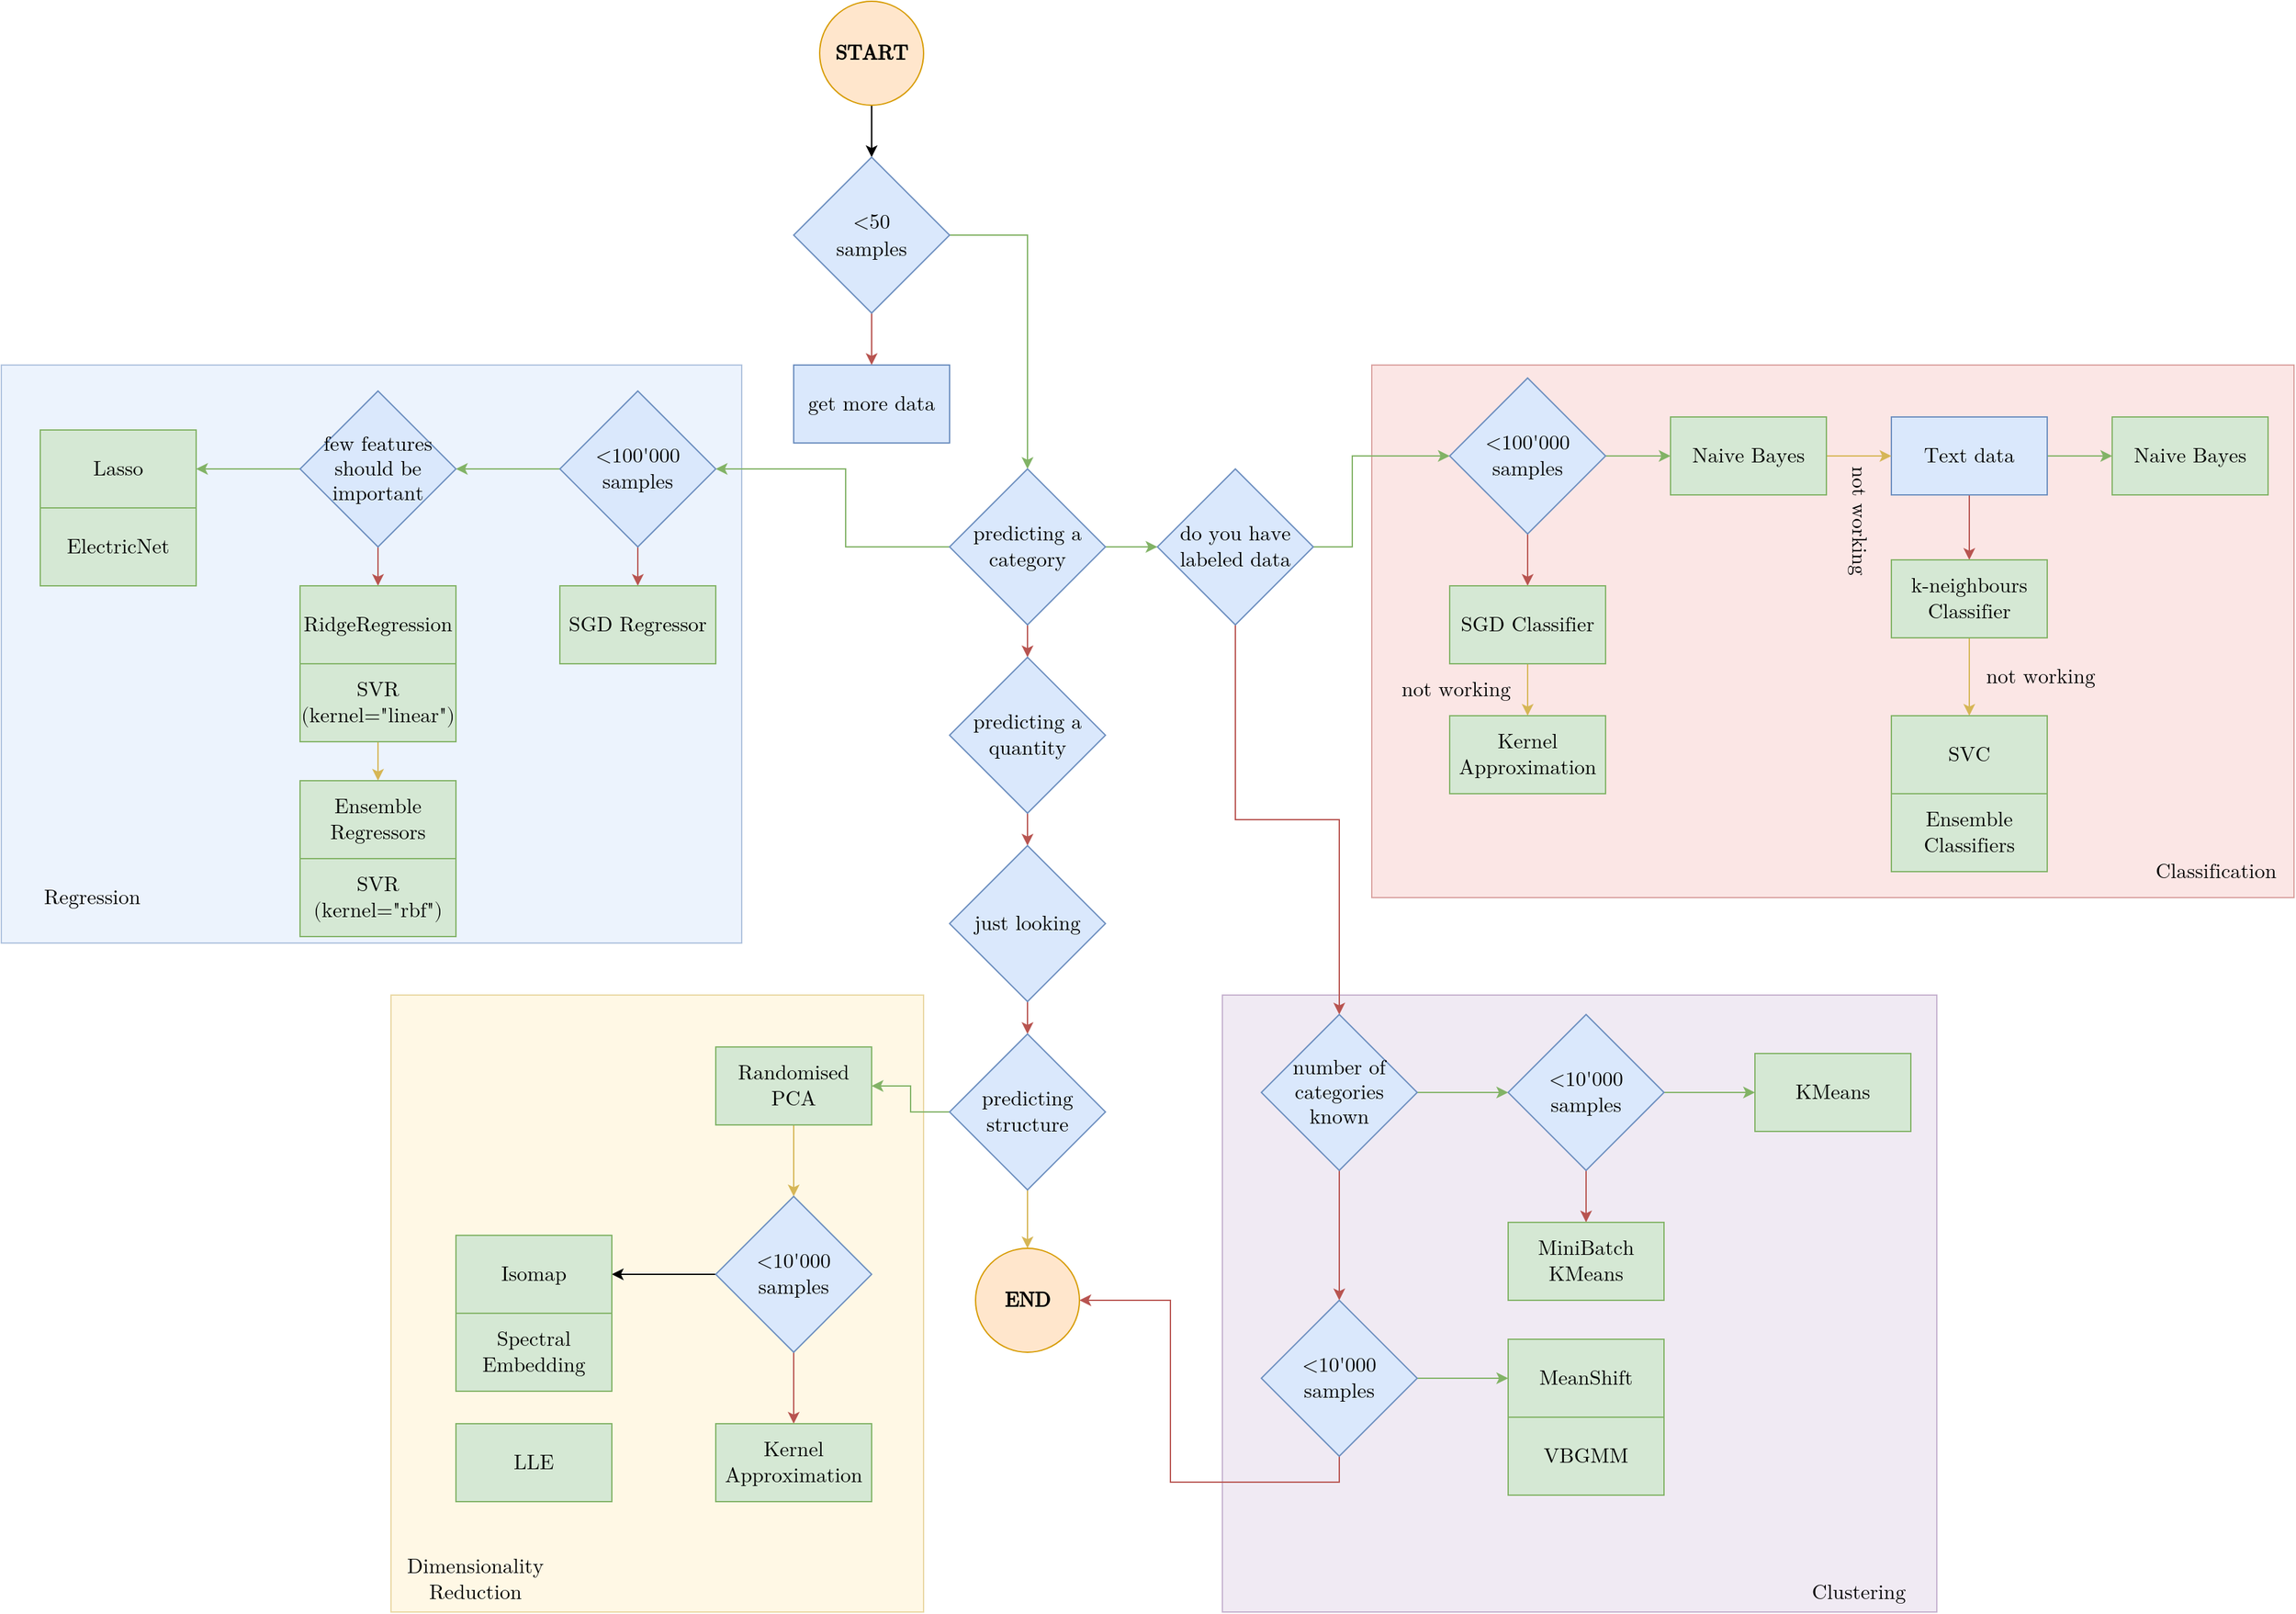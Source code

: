 <mxfile version="12.7.1" type="device"><diagram id="BPvc80WWbTM-OmR39IqV" name="Page-1"><mxGraphModel dx="2440" dy="2256" grid="1" gridSize="10" guides="1" tooltips="1" connect="1" arrows="1" fold="1" page="1" pageScale="1" pageWidth="827" pageHeight="1169" math="0" shadow="0"><root><mxCell id="0"/><mxCell id="1" parent="0"/><mxCell id="WRTZUpsLFFW3ph_ouLHa-103" value="" style="rounded=0;whiteSpace=wrap;html=1;fontFamily=Latin Modern Math;fontSize=16;fillColor=#dae8fc;strokeColor=#6c8ebf;opacity=50;" parent="1" vertex="1"><mxGeometry x="110" y="380" width="570" height="445" as="geometry"/></mxCell><mxCell id="WRTZUpsLFFW3ph_ouLHa-101" value="" style="rounded=0;whiteSpace=wrap;html=1;fontFamily=Latin Modern Math;fontSize=16;fillColor=#fff2cc;strokeColor=#d6b656;opacity=50;" parent="1" vertex="1"><mxGeometry x="410" y="865" width="410" height="475" as="geometry"/></mxCell><mxCell id="WRTZUpsLFFW3ph_ouLHa-60" value="" style="rounded=0;whiteSpace=wrap;html=1;fontFamily=Latin Modern Math;fontSize=16;fillColor=#e1d5e7;strokeColor=#9673a6;opacity=50;" parent="1" vertex="1"><mxGeometry x="1050" y="865" width="550" height="475" as="geometry"/></mxCell><mxCell id="WRTZUpsLFFW3ph_ouLHa-35" value="" style="rounded=0;whiteSpace=wrap;html=1;fontFamily=Latin Modern Math;fontSize=16;fillColor=#f8cecc;strokeColor=#b85450;opacity=50;" parent="1" vertex="1"><mxGeometry x="1165" y="380" width="710" height="410" as="geometry"/></mxCell><mxCell id="WRTZUpsLFFW3ph_ouLHa-5" value="" style="edgeStyle=orthogonalEdgeStyle;rounded=0;orthogonalLoop=1;jettySize=auto;html=1;fontSize=16;" parent="1" source="WRTZUpsLFFW3ph_ouLHa-2" target="WRTZUpsLFFW3ph_ouLHa-6" edge="1"><mxGeometry relative="1" as="geometry"><mxPoint x="780" y="210" as="targetPoint"/></mxGeometry></mxCell><mxCell id="WRTZUpsLFFW3ph_ouLHa-2" value="&lt;div style=&quot;font-size: 16px;&quot;&gt;&lt;font style=&quot;font-size: 16px;&quot; face=&quot;Latin Modern Math&quot;&gt;START&lt;/font&gt;&lt;/div&gt;" style="ellipse;whiteSpace=wrap;html=1;aspect=fixed;fontSize=16;fontStyle=1;fillColor=#ffe6cc;strokeColor=#d79b00;" parent="1" vertex="1"><mxGeometry x="740" y="100" width="80" height="80" as="geometry"/></mxCell><mxCell id="WRTZUpsLFFW3ph_ouLHa-8" value="" style="edgeStyle=orthogonalEdgeStyle;rounded=0;orthogonalLoop=1;jettySize=auto;html=1;fontFamily=Latin Modern Math;fontSize=16;fillColor=#f8cecc;strokeColor=#b85450;" parent="1" source="WRTZUpsLFFW3ph_ouLHa-6" target="WRTZUpsLFFW3ph_ouLHa-7" edge="1"><mxGeometry relative="1" as="geometry"/></mxCell><mxCell id="WRTZUpsLFFW3ph_ouLHa-10" value="" style="edgeStyle=orthogonalEdgeStyle;rounded=0;orthogonalLoop=1;jettySize=auto;html=1;fontFamily=Latin Modern Math;fontSize=16;fillColor=#d5e8d4;strokeColor=#82b366;entryX=0.5;entryY=0;entryDx=0;entryDy=0;exitX=1;exitY=0.5;exitDx=0;exitDy=0;" parent="1" source="WRTZUpsLFFW3ph_ouLHa-6" target="WRTZUpsLFFW3ph_ouLHa-11" edge="1"><mxGeometry relative="1" as="geometry"/></mxCell><mxCell id="WRTZUpsLFFW3ph_ouLHa-6" value="&lt;div&gt;&lt;font face=&quot;Latin Modern Math&quot;&gt;&amp;lt;50&lt;/font&gt;&lt;/div&gt;&lt;div&gt;&lt;font face=&quot;Latin Modern Math&quot;&gt;samples&lt;/font&gt;&lt;/div&gt;" style="rhombus;whiteSpace=wrap;html=1;fontSize=16;fillColor=#dae8fc;strokeColor=#6c8ebf;" parent="1" vertex="1"><mxGeometry x="720" y="220" width="120" height="120" as="geometry"/></mxCell><mxCell id="WRTZUpsLFFW3ph_ouLHa-22" value="" style="edgeStyle=orthogonalEdgeStyle;rounded=0;orthogonalLoop=1;jettySize=auto;html=1;fontFamily=Latin Modern Math;fontSize=16;fillColor=#d5e8d4;strokeColor=#82b366;exitX=1;exitY=0.5;exitDx=0;exitDy=0;" parent="1" source="WRTZUpsLFFW3ph_ouLHa-9" target="WRTZUpsLFFW3ph_ouLHa-15" edge="1"><mxGeometry relative="1" as="geometry"><mxPoint x="1220" y="340" as="sourcePoint"/><Array as="points"><mxPoint x="1150" y="520"/><mxPoint x="1150" y="450"/></Array></mxGeometry></mxCell><mxCell id="WRTZUpsLFFW3ph_ouLHa-38" value="" style="edgeStyle=orthogonalEdgeStyle;rounded=0;orthogonalLoop=1;jettySize=auto;html=1;fontFamily=Latin Modern Math;fontSize=16;fillColor=#f8cecc;strokeColor=#b85450;" parent="1" source="WRTZUpsLFFW3ph_ouLHa-9" target="WRTZUpsLFFW3ph_ouLHa-37" edge="1"><mxGeometry relative="1" as="geometry"/></mxCell><mxCell id="WRTZUpsLFFW3ph_ouLHa-9" value="do you have labeled data" style="rhombus;whiteSpace=wrap;html=1;fontSize=16;fillColor=#dae8fc;strokeColor=#6c8ebf;fontFamily=Latin Modern Math;" parent="1" vertex="1"><mxGeometry x="1000" y="460" width="120" height="120" as="geometry"/></mxCell><mxCell id="WRTZUpsLFFW3ph_ouLHa-42" value="" style="edgeStyle=orthogonalEdgeStyle;rounded=0;orthogonalLoop=1;jettySize=auto;html=1;fontFamily=Latin Modern Math;fontSize=16;fillColor=#d5e8d4;strokeColor=#82b366;" parent="1" source="WRTZUpsLFFW3ph_ouLHa-37" target="WRTZUpsLFFW3ph_ouLHa-41" edge="1"><mxGeometry relative="1" as="geometry"/></mxCell><mxCell id="WRTZUpsLFFW3ph_ouLHa-53" value="" style="edgeStyle=orthogonalEdgeStyle;rounded=0;orthogonalLoop=1;jettySize=auto;html=1;fontFamily=Latin Modern Math;fontSize=16;fillColor=#f8cecc;strokeColor=#b85450;" parent="1" source="WRTZUpsLFFW3ph_ouLHa-37" target="WRTZUpsLFFW3ph_ouLHa-52" edge="1"><mxGeometry relative="1" as="geometry"/></mxCell><mxCell id="WRTZUpsLFFW3ph_ouLHa-37" value="&lt;div&gt;number of categories&lt;/div&gt;&lt;div&gt;known&lt;/div&gt;" style="rhombus;whiteSpace=wrap;html=1;fontSize=16;fillColor=#dae8fc;strokeColor=#6c8ebf;fontFamily=Latin Modern Math;" parent="1" vertex="1"><mxGeometry x="1080" y="880" width="120" height="120" as="geometry"/></mxCell><mxCell id="WRTZUpsLFFW3ph_ouLHa-49" value="" style="edgeStyle=orthogonalEdgeStyle;rounded=0;orthogonalLoop=1;jettySize=auto;html=1;fontFamily=Latin Modern Math;fontSize=16;fillColor=#d5e8d4;strokeColor=#82b366;" parent="1" source="WRTZUpsLFFW3ph_ouLHa-41" target="WRTZUpsLFFW3ph_ouLHa-43" edge="1"><mxGeometry relative="1" as="geometry"/></mxCell><mxCell id="WRTZUpsLFFW3ph_ouLHa-51" value="" style="edgeStyle=orthogonalEdgeStyle;rounded=0;orthogonalLoop=1;jettySize=auto;html=1;fontFamily=Latin Modern Math;fontSize=16;fillColor=#f8cecc;strokeColor=#b85450;" parent="1" source="WRTZUpsLFFW3ph_ouLHa-41" target="WRTZUpsLFFW3ph_ouLHa-50" edge="1"><mxGeometry relative="1" as="geometry"/></mxCell><mxCell id="WRTZUpsLFFW3ph_ouLHa-41" value="&lt;div&gt;&amp;lt;10'000&lt;/div&gt;&lt;div&gt;samples&lt;/div&gt;" style="rhombus;whiteSpace=wrap;html=1;fontSize=16;fillColor=#dae8fc;strokeColor=#6c8ebf;fontFamily=Latin Modern Math;" parent="1" vertex="1"><mxGeometry x="1270" y="880" width="120" height="120" as="geometry"/></mxCell><mxCell id="WRTZUpsLFFW3ph_ouLHa-7" value="get more data" style="rounded=0;whiteSpace=wrap;html=1;fontSize=16;fontFamily=Latin Modern Math;fillColor=#dae8fc;strokeColor=#6c8ebf;" parent="1" vertex="1"><mxGeometry x="720" y="380" width="120" height="60" as="geometry"/></mxCell><mxCell id="WRTZUpsLFFW3ph_ouLHa-44" value="" style="edgeStyle=orthogonalEdgeStyle;rounded=0;orthogonalLoop=1;jettySize=auto;html=1;fontFamily=Latin Modern Math;fontSize=16;fillColor=#d5e8d4;strokeColor=#82b366;" parent="1" source="WRTZUpsLFFW3ph_ouLHa-11" target="WRTZUpsLFFW3ph_ouLHa-9" edge="1"><mxGeometry relative="1" as="geometry"/></mxCell><mxCell id="WRTZUpsLFFW3ph_ouLHa-61" value="" style="edgeStyle=orthogonalEdgeStyle;rounded=0;orthogonalLoop=1;jettySize=auto;html=1;fontFamily=Latin Modern Math;fontSize=16;fillColor=#f8cecc;strokeColor=#b85450;" parent="1" source="WRTZUpsLFFW3ph_ouLHa-11" target="WRTZUpsLFFW3ph_ouLHa-13" edge="1"><mxGeometry relative="1" as="geometry"/></mxCell><mxCell id="WRTZUpsLFFW3ph_ouLHa-73" value="" style="edgeStyle=orthogonalEdgeStyle;rounded=0;orthogonalLoop=1;jettySize=auto;html=1;fontFamily=Latin Modern Math;fontSize=16;fillColor=#d5e8d4;strokeColor=#82b366;entryX=1;entryY=0.5;entryDx=0;entryDy=0;" parent="1" source="WRTZUpsLFFW3ph_ouLHa-11" target="WRTZUpsLFFW3ph_ouLHa-72" edge="1"><mxGeometry relative="1" as="geometry"><Array as="points"><mxPoint x="760" y="520"/><mxPoint x="760" y="460"/></Array></mxGeometry></mxCell><mxCell id="WRTZUpsLFFW3ph_ouLHa-11" value="predicting a category" style="rhombus;whiteSpace=wrap;html=1;fontSize=16;fillColor=#dae8fc;strokeColor=#6c8ebf;fontFamily=Latin Modern Math;" parent="1" vertex="1"><mxGeometry x="840" y="460" width="120" height="120" as="geometry"/></mxCell><mxCell id="WRTZUpsLFFW3ph_ouLHa-63" value="" style="edgeStyle=orthogonalEdgeStyle;rounded=0;orthogonalLoop=1;jettySize=auto;html=1;fontFamily=Latin Modern Math;fontSize=16;fillColor=#f8cecc;strokeColor=#b85450;" parent="1" source="WRTZUpsLFFW3ph_ouLHa-13" target="WRTZUpsLFFW3ph_ouLHa-62" edge="1"><mxGeometry relative="1" as="geometry"/></mxCell><mxCell id="WRTZUpsLFFW3ph_ouLHa-13" value="predicting a quantity" style="rhombus;whiteSpace=wrap;html=1;fontSize=16;fillColor=#dae8fc;strokeColor=#6c8ebf;fontFamily=Latin Modern Math;" parent="1" vertex="1"><mxGeometry x="840" y="605" width="120" height="120" as="geometry"/></mxCell><mxCell id="WRTZUpsLFFW3ph_ouLHa-65" value="" style="edgeStyle=orthogonalEdgeStyle;rounded=0;orthogonalLoop=1;jettySize=auto;html=1;fontFamily=Latin Modern Math;fontSize=16;fillColor=#f8cecc;strokeColor=#b85450;" parent="1" source="WRTZUpsLFFW3ph_ouLHa-62" target="WRTZUpsLFFW3ph_ouLHa-64" edge="1"><mxGeometry relative="1" as="geometry"/></mxCell><mxCell id="WRTZUpsLFFW3ph_ouLHa-92" value="" style="edgeStyle=orthogonalEdgeStyle;rounded=0;orthogonalLoop=1;jettySize=auto;html=1;fontFamily=Latin Modern Math;fontSize=16;fillColor=#d5e8d4;strokeColor=#82b366;exitX=0;exitY=0.5;exitDx=0;exitDy=0;" parent="1" source="WRTZUpsLFFW3ph_ouLHa-64" target="WRTZUpsLFFW3ph_ouLHa-90" edge="1"><mxGeometry relative="1" as="geometry"><mxPoint x="830" y="935" as="sourcePoint"/></mxGeometry></mxCell><mxCell id="WRTZUpsLFFW3ph_ouLHa-62" value="just looking" style="rhombus;whiteSpace=wrap;html=1;fontSize=16;fillColor=#dae8fc;strokeColor=#6c8ebf;fontFamily=Latin Modern Math;" parent="1" vertex="1"><mxGeometry x="840" y="750" width="120" height="120" as="geometry"/></mxCell><mxCell id="WRTZUpsLFFW3ph_ouLHa-69" value="" style="edgeStyle=orthogonalEdgeStyle;rounded=0;orthogonalLoop=1;jettySize=auto;html=1;fontFamily=Latin Modern Math;fontSize=16;fillColor=#fff2cc;strokeColor=#d6b656;" parent="1" source="WRTZUpsLFFW3ph_ouLHa-64" target="WRTZUpsLFFW3ph_ouLHa-57" edge="1"><mxGeometry relative="1" as="geometry"><mxPoint x="880" y="920" as="targetPoint"/></mxGeometry></mxCell><mxCell id="WRTZUpsLFFW3ph_ouLHa-64" value="predicting structure" style="rhombus;whiteSpace=wrap;html=1;fontSize=16;fillColor=#dae8fc;strokeColor=#6c8ebf;fontFamily=Latin Modern Math;" parent="1" vertex="1"><mxGeometry x="840" y="895" width="120" height="120" as="geometry"/></mxCell><mxCell id="WRTZUpsLFFW3ph_ouLHa-18" value="" style="edgeStyle=orthogonalEdgeStyle;rounded=0;orthogonalLoop=1;jettySize=auto;html=1;fontFamily=Latin Modern Math;fontSize=16;fillColor=#f8cecc;strokeColor=#b85450;" parent="1" source="WRTZUpsLFFW3ph_ouLHa-15" target="WRTZUpsLFFW3ph_ouLHa-17" edge="1"><mxGeometry relative="1" as="geometry"/></mxCell><mxCell id="WRTZUpsLFFW3ph_ouLHa-46" value="" style="edgeStyle=orthogonalEdgeStyle;rounded=0;orthogonalLoop=1;jettySize=auto;html=1;fontFamily=Latin Modern Math;fontSize=16;fillColor=#d5e8d4;strokeColor=#82b366;" parent="1" source="WRTZUpsLFFW3ph_ouLHa-15" target="WRTZUpsLFFW3ph_ouLHa-45" edge="1"><mxGeometry relative="1" as="geometry"/></mxCell><mxCell id="WRTZUpsLFFW3ph_ouLHa-15" value="&lt;div&gt;&amp;lt;100'000&lt;/div&gt;&lt;div&gt;samples&lt;/div&gt;" style="rhombus;whiteSpace=wrap;html=1;fontSize=16;fillColor=#dae8fc;strokeColor=#6c8ebf;fontFamily=Latin Modern Math;" parent="1" vertex="1"><mxGeometry x="1225" y="390" width="120" height="120" as="geometry"/></mxCell><mxCell id="WRTZUpsLFFW3ph_ouLHa-20" value="" style="edgeStyle=orthogonalEdgeStyle;rounded=0;orthogonalLoop=1;jettySize=auto;html=1;fontFamily=Latin Modern Math;fontSize=16;fillColor=#fff2cc;strokeColor=#d6b656;" parent="1" source="WRTZUpsLFFW3ph_ouLHa-17" target="WRTZUpsLFFW3ph_ouLHa-19" edge="1"><mxGeometry relative="1" as="geometry"/></mxCell><mxCell id="WRTZUpsLFFW3ph_ouLHa-17" value="SGD Classifier" style="rounded=0;whiteSpace=wrap;html=1;fontFamily=Latin Modern Math;fontSize=16;fillColor=#d5e8d4;strokeColor=#82b366;" parent="1" vertex="1"><mxGeometry x="1225" y="550" width="120" height="60" as="geometry"/></mxCell><mxCell id="WRTZUpsLFFW3ph_ouLHa-19" value="Kernel Approximation" style="rounded=0;whiteSpace=wrap;html=1;fontFamily=Latin Modern Math;fontSize=16;fillColor=#d5e8d4;strokeColor=#82b366;" parent="1" vertex="1"><mxGeometry x="1225" y="650" width="120" height="60" as="geometry"/></mxCell><mxCell id="WRTZUpsLFFW3ph_ouLHa-21" value="not working" style="text;html=1;strokeColor=none;fillColor=none;align=center;verticalAlign=middle;whiteSpace=wrap;rounded=0;fontFamily=Latin Modern Math;fontSize=16;" parent="1" vertex="1"><mxGeometry x="1635" y="610" width="90" height="20" as="geometry"/></mxCell><mxCell id="WRTZUpsLFFW3ph_ouLHa-26" value="" style="edgeStyle=orthogonalEdgeStyle;rounded=0;orthogonalLoop=1;jettySize=auto;html=1;fontFamily=Latin Modern Math;fontSize=16;fillColor=#d5e8d4;strokeColor=#82b366;" parent="1" source="WRTZUpsLFFW3ph_ouLHa-23" target="WRTZUpsLFFW3ph_ouLHa-25" edge="1"><mxGeometry relative="1" as="geometry"/></mxCell><mxCell id="WRTZUpsLFFW3ph_ouLHa-28" value="" style="edgeStyle=orthogonalEdgeStyle;rounded=0;orthogonalLoop=1;jettySize=auto;html=1;fontFamily=Latin Modern Math;fontSize=16;fillColor=#f8cecc;strokeColor=#b85450;" parent="1" source="WRTZUpsLFFW3ph_ouLHa-23" target="WRTZUpsLFFW3ph_ouLHa-27" edge="1"><mxGeometry relative="1" as="geometry"/></mxCell><mxCell id="WRTZUpsLFFW3ph_ouLHa-23" value="Text data" style="rounded=0;whiteSpace=wrap;html=1;fontSize=16;fontFamily=Latin Modern Math;fillColor=#dae8fc;strokeColor=#6c8ebf;" parent="1" vertex="1"><mxGeometry x="1565" y="420" width="120" height="60" as="geometry"/></mxCell><mxCell id="WRTZUpsLFFW3ph_ouLHa-25" value="Naive Bayes" style="rounded=0;whiteSpace=wrap;html=1;fontFamily=Latin Modern Math;fontSize=16;fillColor=#d5e8d4;strokeColor=#82b366;" parent="1" vertex="1"><mxGeometry x="1735" y="420" width="120" height="60" as="geometry"/></mxCell><mxCell id="WRTZUpsLFFW3ph_ouLHa-30" value="" style="edgeStyle=orthogonalEdgeStyle;rounded=0;orthogonalLoop=1;jettySize=auto;html=1;fontFamily=Latin Modern Math;fontSize=16;fillColor=#fff2cc;strokeColor=#d6b656;" parent="1" source="WRTZUpsLFFW3ph_ouLHa-27" target="WRTZUpsLFFW3ph_ouLHa-29" edge="1"><mxGeometry relative="1" as="geometry"/></mxCell><mxCell id="WRTZUpsLFFW3ph_ouLHa-27" value="k-neighbours Classifier" style="rounded=0;whiteSpace=wrap;html=1;fontFamily=Latin Modern Math;fontSize=16;fillColor=#d5e8d4;strokeColor=#82b366;" parent="1" vertex="1"><mxGeometry x="1565" y="530" width="120" height="60" as="geometry"/></mxCell><mxCell id="WRTZUpsLFFW3ph_ouLHa-29" value="SVC&lt;br&gt;" style="rounded=0;whiteSpace=wrap;html=1;fontFamily=Latin Modern Math;fontSize=16;fillColor=#d5e8d4;strokeColor=#82b366;" parent="1" vertex="1"><mxGeometry x="1565" y="650" width="120" height="60" as="geometry"/></mxCell><mxCell id="WRTZUpsLFFW3ph_ouLHa-31" value="Ensemble Classifiers" style="rounded=0;whiteSpace=wrap;html=1;fontFamily=Latin Modern Math;fontSize=16;fillColor=#d5e8d4;strokeColor=#82b366;" parent="1" vertex="1"><mxGeometry x="1565" y="710" width="120" height="60" as="geometry"/></mxCell><mxCell id="WRTZUpsLFFW3ph_ouLHa-32" value="not working" style="text;html=1;strokeColor=none;fillColor=none;align=center;verticalAlign=middle;whiteSpace=wrap;rounded=0;fontFamily=Latin Modern Math;fontSize=16;" parent="1" vertex="1"><mxGeometry x="1185" y="620" width="90" height="20" as="geometry"/></mxCell><mxCell id="WRTZUpsLFFW3ph_ouLHa-34" value="not working" style="text;html=1;strokeColor=none;fillColor=none;align=center;verticalAlign=middle;whiteSpace=wrap;rounded=0;fontFamily=Latin Modern Math;fontSize=16;rotation=90;" parent="1" vertex="1"><mxGeometry x="1495" y="490" width="90" height="20" as="geometry"/></mxCell><mxCell id="WRTZUpsLFFW3ph_ouLHa-36" value="Classification" style="text;html=1;strokeColor=none;fillColor=none;align=center;verticalAlign=middle;whiteSpace=wrap;rounded=0;fontFamily=Latin Modern Math;fontSize=16;opacity=50;" parent="1" vertex="1"><mxGeometry x="1765" y="760" width="100" height="20" as="geometry"/></mxCell><mxCell id="WRTZUpsLFFW3ph_ouLHa-43" value="KMeans" style="rounded=0;whiteSpace=wrap;html=1;fontFamily=Latin Modern Math;fontSize=16;fillColor=#d5e8d4;strokeColor=#82b366;" parent="1" vertex="1"><mxGeometry x="1460" y="910" width="120" height="60" as="geometry"/></mxCell><mxCell id="WRTZUpsLFFW3ph_ouLHa-47" value="" style="edgeStyle=orthogonalEdgeStyle;rounded=0;orthogonalLoop=1;jettySize=auto;html=1;fontFamily=Latin Modern Math;fontSize=16;fillColor=#fff2cc;strokeColor=#d6b656;" parent="1" source="WRTZUpsLFFW3ph_ouLHa-45" target="WRTZUpsLFFW3ph_ouLHa-23" edge="1"><mxGeometry relative="1" as="geometry"/></mxCell><mxCell id="WRTZUpsLFFW3ph_ouLHa-45" value="Naive Bayes" style="rounded=0;whiteSpace=wrap;html=1;fontFamily=Latin Modern Math;fontSize=16;fillColor=#d5e8d4;strokeColor=#82b366;" parent="1" vertex="1"><mxGeometry x="1395" y="420" width="120" height="60" as="geometry"/></mxCell><mxCell id="WRTZUpsLFFW3ph_ouLHa-50" value="MiniBatch KMeans" style="rounded=0;whiteSpace=wrap;html=1;fontFamily=Latin Modern Math;fontSize=16;fillColor=#d5e8d4;strokeColor=#82b366;" parent="1" vertex="1"><mxGeometry x="1270" y="1040" width="120" height="60" as="geometry"/></mxCell><mxCell id="WRTZUpsLFFW3ph_ouLHa-56" value="" style="edgeStyle=orthogonalEdgeStyle;rounded=0;orthogonalLoop=1;jettySize=auto;html=1;fontFamily=Latin Modern Math;fontSize=16;fillColor=#d5e8d4;strokeColor=#82b366;" parent="1" source="WRTZUpsLFFW3ph_ouLHa-52" target="WRTZUpsLFFW3ph_ouLHa-54" edge="1"><mxGeometry relative="1" as="geometry"/></mxCell><mxCell id="WRTZUpsLFFW3ph_ouLHa-58" value="" style="edgeStyle=orthogonalEdgeStyle;rounded=0;orthogonalLoop=1;jettySize=auto;html=1;fontFamily=Latin Modern Math;fontSize=16;fillColor=#f8cecc;strokeColor=#b85450;exitX=0.5;exitY=1;exitDx=0;exitDy=0;" parent="1" source="WRTZUpsLFFW3ph_ouLHa-52" target="WRTZUpsLFFW3ph_ouLHa-57" edge="1"><mxGeometry relative="1" as="geometry"/></mxCell><mxCell id="WRTZUpsLFFW3ph_ouLHa-52" value="&lt;div&gt;&amp;lt;10'000&lt;/div&gt;&lt;div&gt;samples&lt;/div&gt;" style="rhombus;whiteSpace=wrap;html=1;fontSize=16;fillColor=#dae8fc;strokeColor=#6c8ebf;fontFamily=Latin Modern Math;" parent="1" vertex="1"><mxGeometry x="1080" y="1100" width="120" height="120" as="geometry"/></mxCell><mxCell id="WRTZUpsLFFW3ph_ouLHa-54" value="MeanShift" style="rounded=0;whiteSpace=wrap;html=1;fontFamily=Latin Modern Math;fontSize=16;fillColor=#d5e8d4;strokeColor=#82b366;" parent="1" vertex="1"><mxGeometry x="1270" y="1130" width="120" height="60" as="geometry"/></mxCell><mxCell id="WRTZUpsLFFW3ph_ouLHa-55" value="VBGMM" style="rounded=0;whiteSpace=wrap;html=1;fontFamily=Latin Modern Math;fontSize=16;fillColor=#d5e8d4;strokeColor=#82b366;" parent="1" vertex="1"><mxGeometry x="1270" y="1190" width="120" height="60" as="geometry"/></mxCell><mxCell id="WRTZUpsLFFW3ph_ouLHa-57" value="END" style="ellipse;whiteSpace=wrap;html=1;aspect=fixed;fontSize=16;fontStyle=1;fillColor=#ffe6cc;strokeColor=#d79b00;fontFamily=Latin Modern Math;" parent="1" vertex="1"><mxGeometry x="860" y="1060" width="80" height="80" as="geometry"/></mxCell><mxCell id="WRTZUpsLFFW3ph_ouLHa-59" value="Clustering" style="text;html=1;strokeColor=none;fillColor=none;align=center;verticalAlign=middle;whiteSpace=wrap;rounded=0;fontFamily=Latin Modern Math;fontSize=16;opacity=50;" parent="1" vertex="1"><mxGeometry x="1490" y="1315" width="100" height="20" as="geometry"/></mxCell><mxCell id="WRTZUpsLFFW3ph_ouLHa-75" value="" style="edgeStyle=orthogonalEdgeStyle;rounded=0;orthogonalLoop=1;jettySize=auto;html=1;fontFamily=Latin Modern Math;fontSize=16;fillColor=#f8cecc;strokeColor=#b85450;" parent="1" source="WRTZUpsLFFW3ph_ouLHa-72" target="WRTZUpsLFFW3ph_ouLHa-74" edge="1"><mxGeometry relative="1" as="geometry"/></mxCell><mxCell id="WRTZUpsLFFW3ph_ouLHa-77" value="" style="edgeStyle=orthogonalEdgeStyle;rounded=0;orthogonalLoop=1;jettySize=auto;html=1;fontFamily=Latin Modern Math;fontSize=16;fillColor=#d5e8d4;strokeColor=#82b366;" parent="1" source="WRTZUpsLFFW3ph_ouLHa-72" target="WRTZUpsLFFW3ph_ouLHa-76" edge="1"><mxGeometry relative="1" as="geometry"/></mxCell><mxCell id="WRTZUpsLFFW3ph_ouLHa-72" value="&lt;div&gt;&amp;lt;100'000&lt;/div&gt;&lt;div&gt;samples&lt;/div&gt;" style="rhombus;whiteSpace=wrap;html=1;fontSize=16;fillColor=#dae8fc;strokeColor=#6c8ebf;fontFamily=Latin Modern Math;" parent="1" vertex="1"><mxGeometry x="540" y="400" width="120" height="120" as="geometry"/></mxCell><mxCell id="WRTZUpsLFFW3ph_ouLHa-80" value="" style="edgeStyle=orthogonalEdgeStyle;rounded=0;orthogonalLoop=1;jettySize=auto;html=1;fontFamily=Latin Modern Math;fontSize=16;fillColor=#d5e8d4;strokeColor=#82b366;" parent="1" source="WRTZUpsLFFW3ph_ouLHa-76" target="WRTZUpsLFFW3ph_ouLHa-78" edge="1"><mxGeometry relative="1" as="geometry"/></mxCell><mxCell id="WRTZUpsLFFW3ph_ouLHa-84" value="" style="edgeStyle=orthogonalEdgeStyle;rounded=0;orthogonalLoop=1;jettySize=auto;html=1;fontFamily=Latin Modern Math;fontSize=16;fillColor=#f8cecc;strokeColor=#b85450;" parent="1" source="WRTZUpsLFFW3ph_ouLHa-76" target="WRTZUpsLFFW3ph_ouLHa-82" edge="1"><mxGeometry relative="1" as="geometry"/></mxCell><mxCell id="WRTZUpsLFFW3ph_ouLHa-76" value="&lt;div&gt;few features&lt;/div&gt;&lt;div&gt;should be important&lt;/div&gt;" style="rhombus;whiteSpace=wrap;html=1;fontSize=16;fillColor=#dae8fc;strokeColor=#6c8ebf;fontFamily=Latin Modern Math;" parent="1" vertex="1"><mxGeometry x="340" y="400" width="120" height="120" as="geometry"/></mxCell><mxCell id="WRTZUpsLFFW3ph_ouLHa-74" value="SGD Regressor" style="rounded=0;whiteSpace=wrap;html=1;fontFamily=Latin Modern Math;fontSize=16;fillColor=#d5e8d4;strokeColor=#82b366;" parent="1" vertex="1"><mxGeometry x="540" y="550" width="120" height="60" as="geometry"/></mxCell><mxCell id="WRTZUpsLFFW3ph_ouLHa-78" value="Lasso" style="rounded=0;whiteSpace=wrap;html=1;fontFamily=Latin Modern Math;fontSize=16;fillColor=#d5e8d4;strokeColor=#82b366;" parent="1" vertex="1"><mxGeometry x="140" y="430" width="120" height="60" as="geometry"/></mxCell><mxCell id="WRTZUpsLFFW3ph_ouLHa-79" value="ElectricNet" style="rounded=0;whiteSpace=wrap;html=1;fontFamily=Latin Modern Math;fontSize=16;fillColor=#d5e8d4;strokeColor=#82b366;" parent="1" vertex="1"><mxGeometry x="140" y="490" width="120" height="60" as="geometry"/></mxCell><mxCell id="WRTZUpsLFFW3ph_ouLHa-82" value="RidgeRegression" style="rounded=0;whiteSpace=wrap;html=1;fontFamily=Latin Modern Math;fontSize=16;fillColor=#d5e8d4;strokeColor=#82b366;" parent="1" vertex="1"><mxGeometry x="340" y="550" width="120" height="60" as="geometry"/></mxCell><mxCell id="WRTZUpsLFFW3ph_ouLHa-87" value="" style="edgeStyle=orthogonalEdgeStyle;rounded=0;orthogonalLoop=1;jettySize=auto;html=1;fontFamily=Latin Modern Math;fontSize=16;fillColor=#fff2cc;strokeColor=#d6b656;" parent="1" source="WRTZUpsLFFW3ph_ouLHa-83" target="WRTZUpsLFFW3ph_ouLHa-85" edge="1"><mxGeometry relative="1" as="geometry"/></mxCell><mxCell id="WRTZUpsLFFW3ph_ouLHa-83" value="SVR&lt;br&gt;(kernel=&quot;linear&quot;)" style="rounded=0;whiteSpace=wrap;html=1;fontFamily=Latin Modern Math;fontSize=16;fillColor=#d5e8d4;strokeColor=#82b366;" parent="1" vertex="1"><mxGeometry x="340" y="610" width="120" height="60" as="geometry"/></mxCell><mxCell id="WRTZUpsLFFW3ph_ouLHa-85" value="Ensemble&lt;br&gt;Regressors" style="rounded=0;whiteSpace=wrap;html=1;fontFamily=Latin Modern Math;fontSize=16;fillColor=#d5e8d4;strokeColor=#82b366;" parent="1" vertex="1"><mxGeometry x="340" y="700" width="120" height="60" as="geometry"/></mxCell><mxCell id="WRTZUpsLFFW3ph_ouLHa-86" value="SVR&lt;br&gt;(kernel=&quot;rbf&quot;)" style="rounded=0;whiteSpace=wrap;html=1;fontFamily=Latin Modern Math;fontSize=16;fillColor=#d5e8d4;strokeColor=#82b366;" parent="1" vertex="1"><mxGeometry x="340" y="760" width="120" height="60" as="geometry"/></mxCell><mxCell id="WRTZUpsLFFW3ph_ouLHa-94" value="" style="edgeStyle=orthogonalEdgeStyle;rounded=0;orthogonalLoop=1;jettySize=auto;html=1;fontFamily=Latin Modern Math;fontSize=16;fillColor=#fff2cc;strokeColor=#d6b656;" parent="1" source="WRTZUpsLFFW3ph_ouLHa-90" target="WRTZUpsLFFW3ph_ouLHa-93" edge="1"><mxGeometry relative="1" as="geometry"/></mxCell><mxCell id="WRTZUpsLFFW3ph_ouLHa-90" value="Randomised PCA" style="rounded=0;whiteSpace=wrap;html=1;fontFamily=Latin Modern Math;fontSize=16;fillColor=#d5e8d4;strokeColor=#82b366;" parent="1" vertex="1"><mxGeometry x="660" y="905" width="120" height="60" as="geometry"/></mxCell><mxCell id="WRTZUpsLFFW3ph_ouLHa-96" value="" style="edgeStyle=orthogonalEdgeStyle;rounded=0;orthogonalLoop=1;jettySize=auto;html=1;fontFamily=Latin Modern Math;fontSize=16;fillColor=#f8cecc;strokeColor=#b85450;" parent="1" source="WRTZUpsLFFW3ph_ouLHa-93" target="WRTZUpsLFFW3ph_ouLHa-95" edge="1"><mxGeometry relative="1" as="geometry"/></mxCell><mxCell id="WRTZUpsLFFW3ph_ouLHa-99" value="" style="edgeStyle=orthogonalEdgeStyle;rounded=0;orthogonalLoop=1;jettySize=auto;html=1;fontFamily=Latin Modern Math;fontSize=16;" parent="1" source="WRTZUpsLFFW3ph_ouLHa-93" target="WRTZUpsLFFW3ph_ouLHa-97" edge="1"><mxGeometry relative="1" as="geometry"/></mxCell><mxCell id="WRTZUpsLFFW3ph_ouLHa-93" value="&lt;div&gt;&amp;lt;10'000&lt;/div&gt;&lt;div&gt;samples&lt;/div&gt;" style="rhombus;whiteSpace=wrap;html=1;fontSize=16;fillColor=#dae8fc;strokeColor=#6c8ebf;fontFamily=Latin Modern Math;" parent="1" vertex="1"><mxGeometry x="660" y="1020" width="120" height="120" as="geometry"/></mxCell><mxCell id="WRTZUpsLFFW3ph_ouLHa-95" value="Kernel Approximation" style="rounded=0;whiteSpace=wrap;html=1;fontFamily=Latin Modern Math;fontSize=16;fillColor=#d5e8d4;strokeColor=#82b366;" parent="1" vertex="1"><mxGeometry x="660" y="1195" width="120" height="60" as="geometry"/></mxCell><mxCell id="WRTZUpsLFFW3ph_ouLHa-97" value="Isomap" style="rounded=0;whiteSpace=wrap;html=1;fontFamily=Latin Modern Math;fontSize=16;fillColor=#d5e8d4;strokeColor=#82b366;" parent="1" vertex="1"><mxGeometry x="460" y="1050" width="120" height="60" as="geometry"/></mxCell><mxCell id="WRTZUpsLFFW3ph_ouLHa-98" value="Spectral Embedding" style="rounded=0;whiteSpace=wrap;html=1;fontFamily=Latin Modern Math;fontSize=16;fillColor=#d5e8d4;strokeColor=#82b366;" parent="1" vertex="1"><mxGeometry x="460" y="1110" width="120" height="60" as="geometry"/></mxCell><mxCell id="WRTZUpsLFFW3ph_ouLHa-100" value="LLE" style="rounded=0;whiteSpace=wrap;html=1;fontFamily=Latin Modern Math;fontSize=16;fillColor=#d5e8d4;strokeColor=#82b366;" parent="1" vertex="1"><mxGeometry x="460" y="1195" width="120" height="60" as="geometry"/></mxCell><mxCell id="WRTZUpsLFFW3ph_ouLHa-102" value="Dimensionality Reduction" style="text;html=1;strokeColor=none;fillColor=none;align=center;verticalAlign=middle;whiteSpace=wrap;rounded=0;fontFamily=Latin Modern Math;fontSize=16;opacity=50;" parent="1" vertex="1"><mxGeometry x="425" y="1295" width="100" height="40" as="geometry"/></mxCell><mxCell id="WRTZUpsLFFW3ph_ouLHa-104" value="Regression" style="text;html=1;strokeColor=none;fillColor=none;align=center;verticalAlign=middle;whiteSpace=wrap;rounded=0;fontFamily=Latin Modern Math;fontSize=16;opacity=50;" parent="1" vertex="1"><mxGeometry x="130" y="770" width="100" height="40" as="geometry"/></mxCell></root></mxGraphModel></diagram></mxfile>